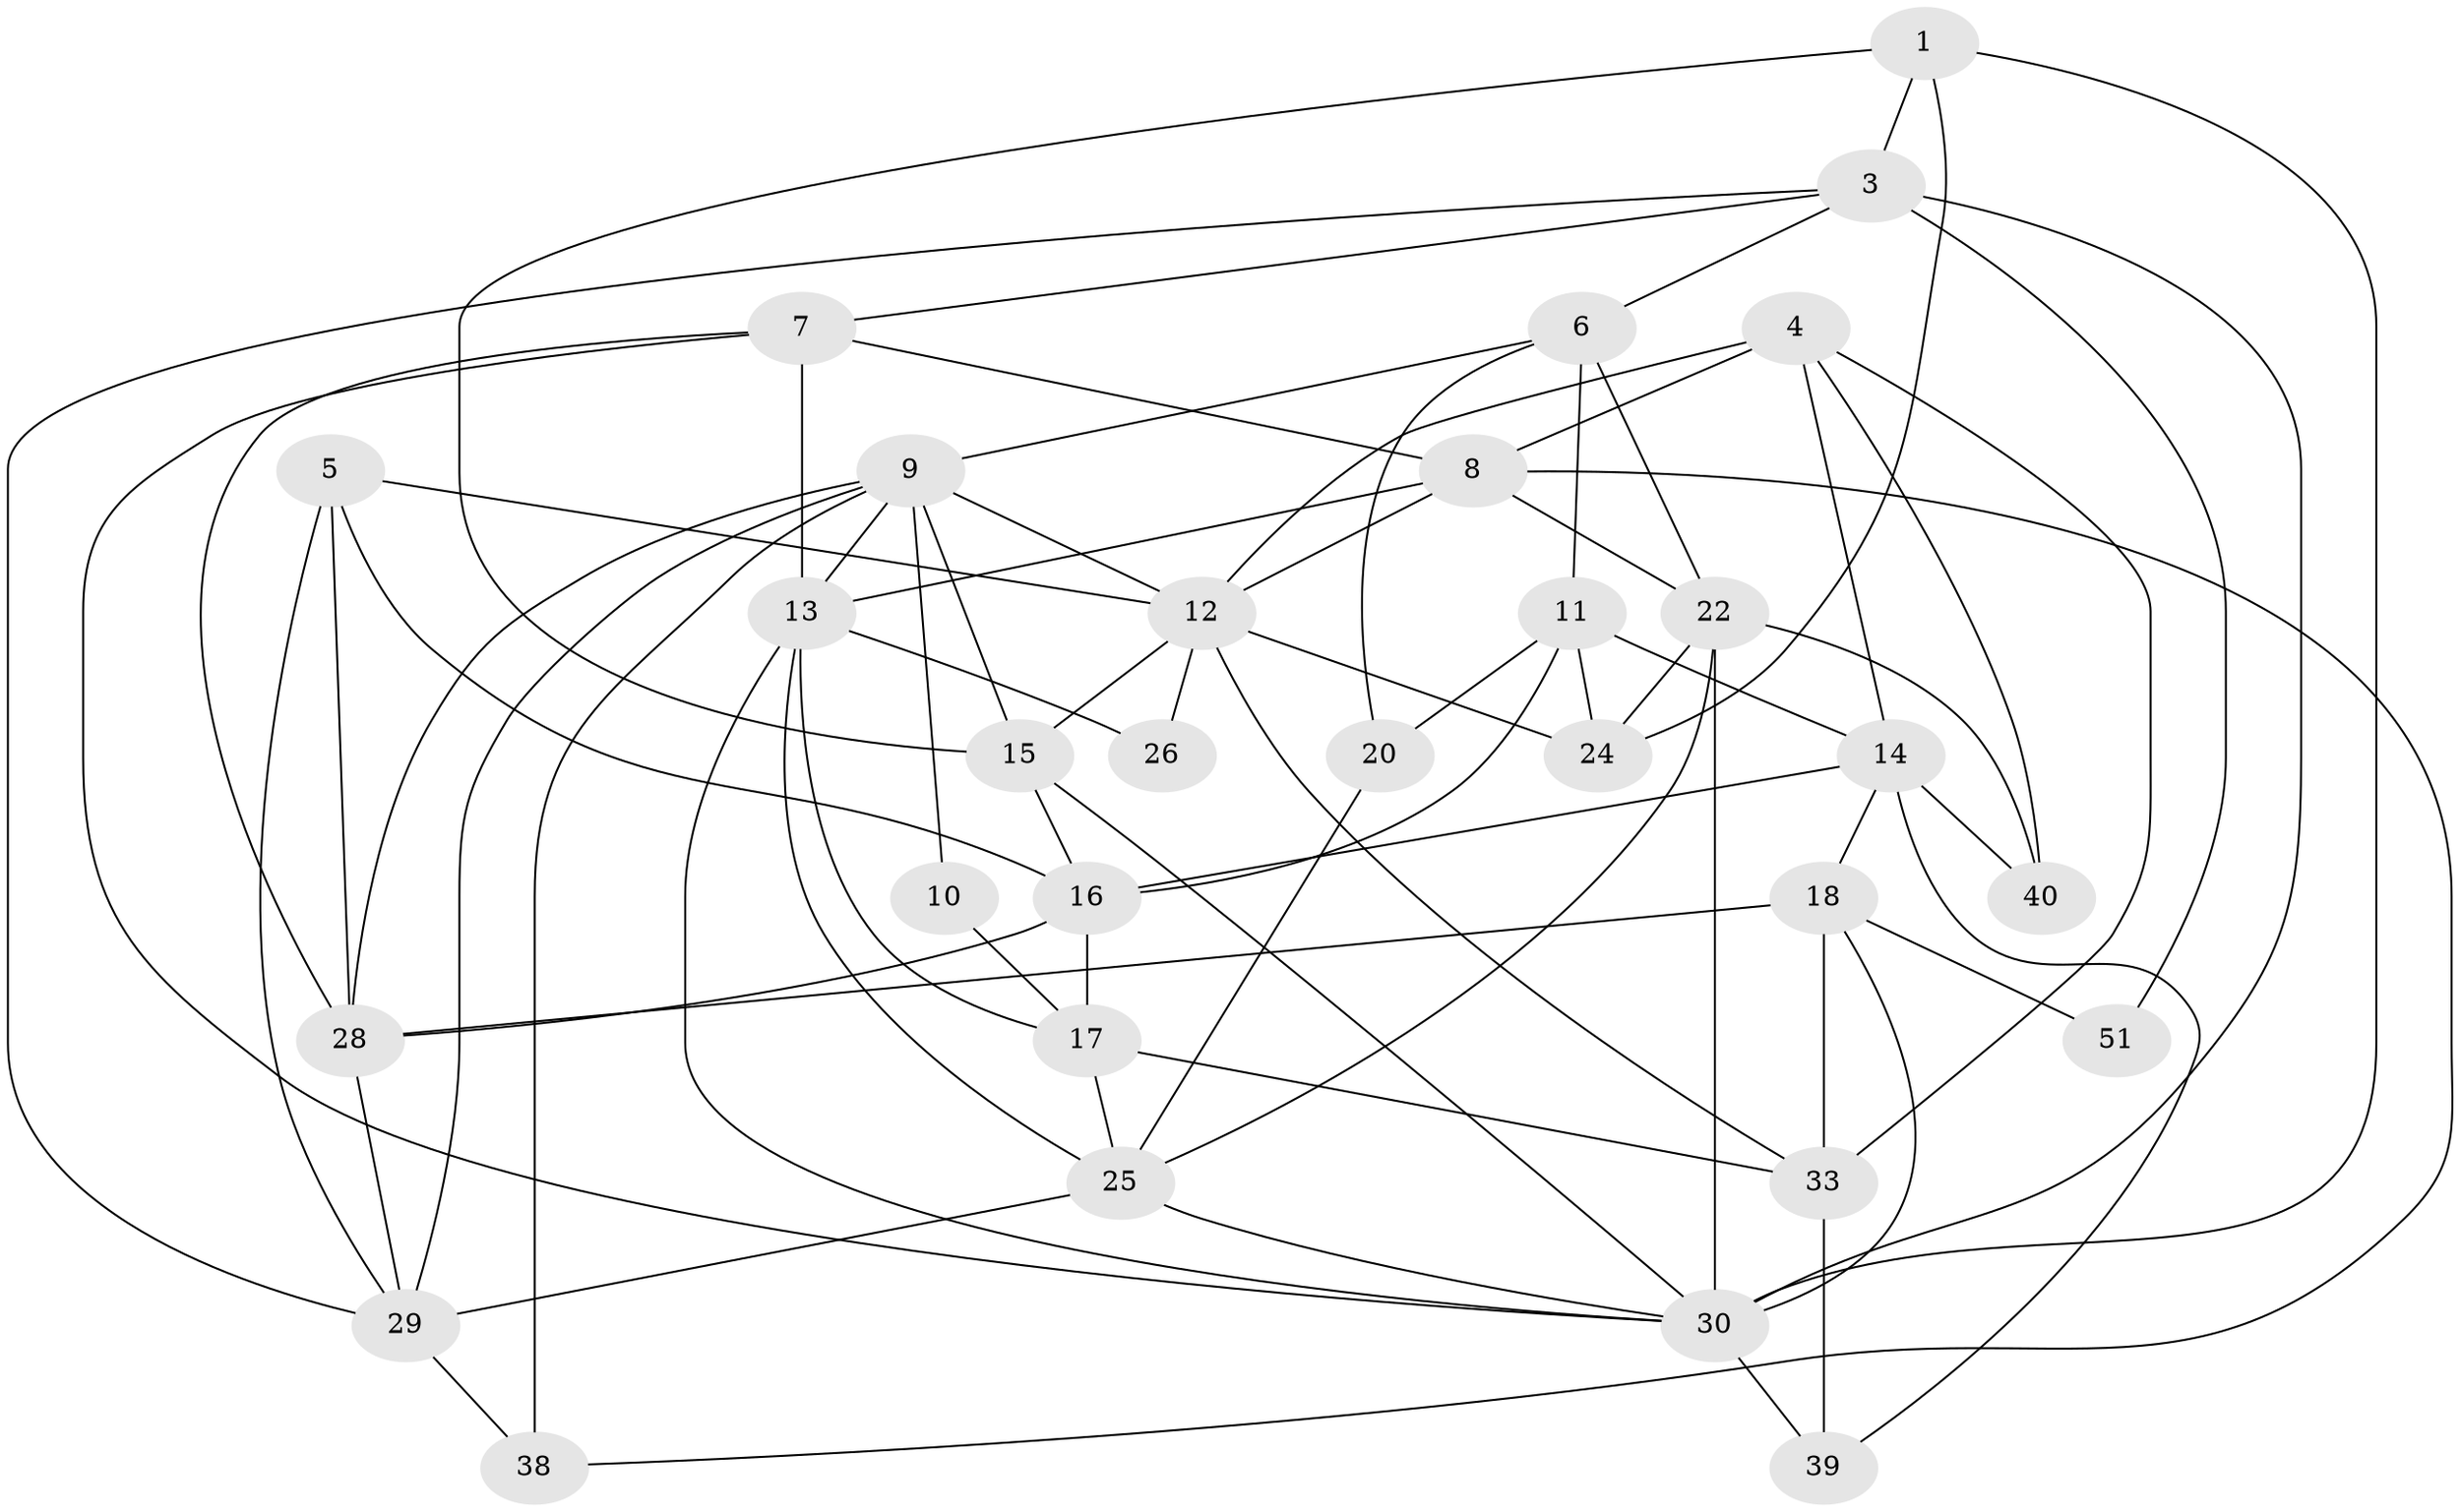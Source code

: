 // Generated by graph-tools (version 1.1) at 2025/52/02/27/25 19:52:06]
// undirected, 30 vertices, 75 edges
graph export_dot {
graph [start="1"]
  node [color=gray90,style=filled];
  1 [super="+2"];
  3 [super="+48"];
  4;
  5 [super="+45"];
  6 [super="+19"];
  7 [super="+32"];
  8 [super="+23"];
  9 [super="+21"];
  10;
  11 [super="+42"];
  12 [super="+50"];
  13 [super="+31"];
  14 [super="+35"];
  15 [super="+43"];
  16 [super="+36"];
  17 [super="+47"];
  18 [super="+34"];
  20;
  22 [super="+49"];
  24;
  25 [super="+27"];
  26;
  28 [super="+46"];
  29 [super="+37"];
  30 [super="+41"];
  33 [super="+44"];
  38;
  39;
  40 [super="+52"];
  51;
  1 -- 24;
  1 -- 15;
  1 -- 3;
  1 -- 30;
  3 -- 51;
  3 -- 30 [weight=2];
  3 -- 29;
  3 -- 6;
  3 -- 7;
  4 -- 40;
  4 -- 12;
  4 -- 8;
  4 -- 33;
  4 -- 14;
  5 -- 29;
  5 -- 28;
  5 -- 12;
  5 -- 16;
  6 -- 11;
  6 -- 9;
  6 -- 20;
  6 -- 22;
  7 -- 28 [weight=2];
  7 -- 30;
  7 -- 8 [weight=2];
  7 -- 13;
  8 -- 12;
  8 -- 38;
  8 -- 13;
  8 -- 22;
  9 -- 12;
  9 -- 10;
  9 -- 13;
  9 -- 15;
  9 -- 28;
  9 -- 29;
  9 -- 38;
  10 -- 17;
  11 -- 20;
  11 -- 14;
  11 -- 24;
  11 -- 16;
  12 -- 33;
  12 -- 24;
  12 -- 26;
  12 -- 15;
  13 -- 25;
  13 -- 26;
  13 -- 30;
  13 -- 17;
  14 -- 18;
  14 -- 39;
  14 -- 40;
  14 -- 16;
  15 -- 30;
  15 -- 16;
  16 -- 28;
  16 -- 17;
  17 -- 33;
  17 -- 25;
  18 -- 30;
  18 -- 33;
  18 -- 51;
  18 -- 28;
  20 -- 25;
  22 -- 40 [weight=2];
  22 -- 30;
  22 -- 24;
  22 -- 25;
  25 -- 30 [weight=2];
  25 -- 29;
  28 -- 29;
  29 -- 38;
  30 -- 39;
  33 -- 39;
}
